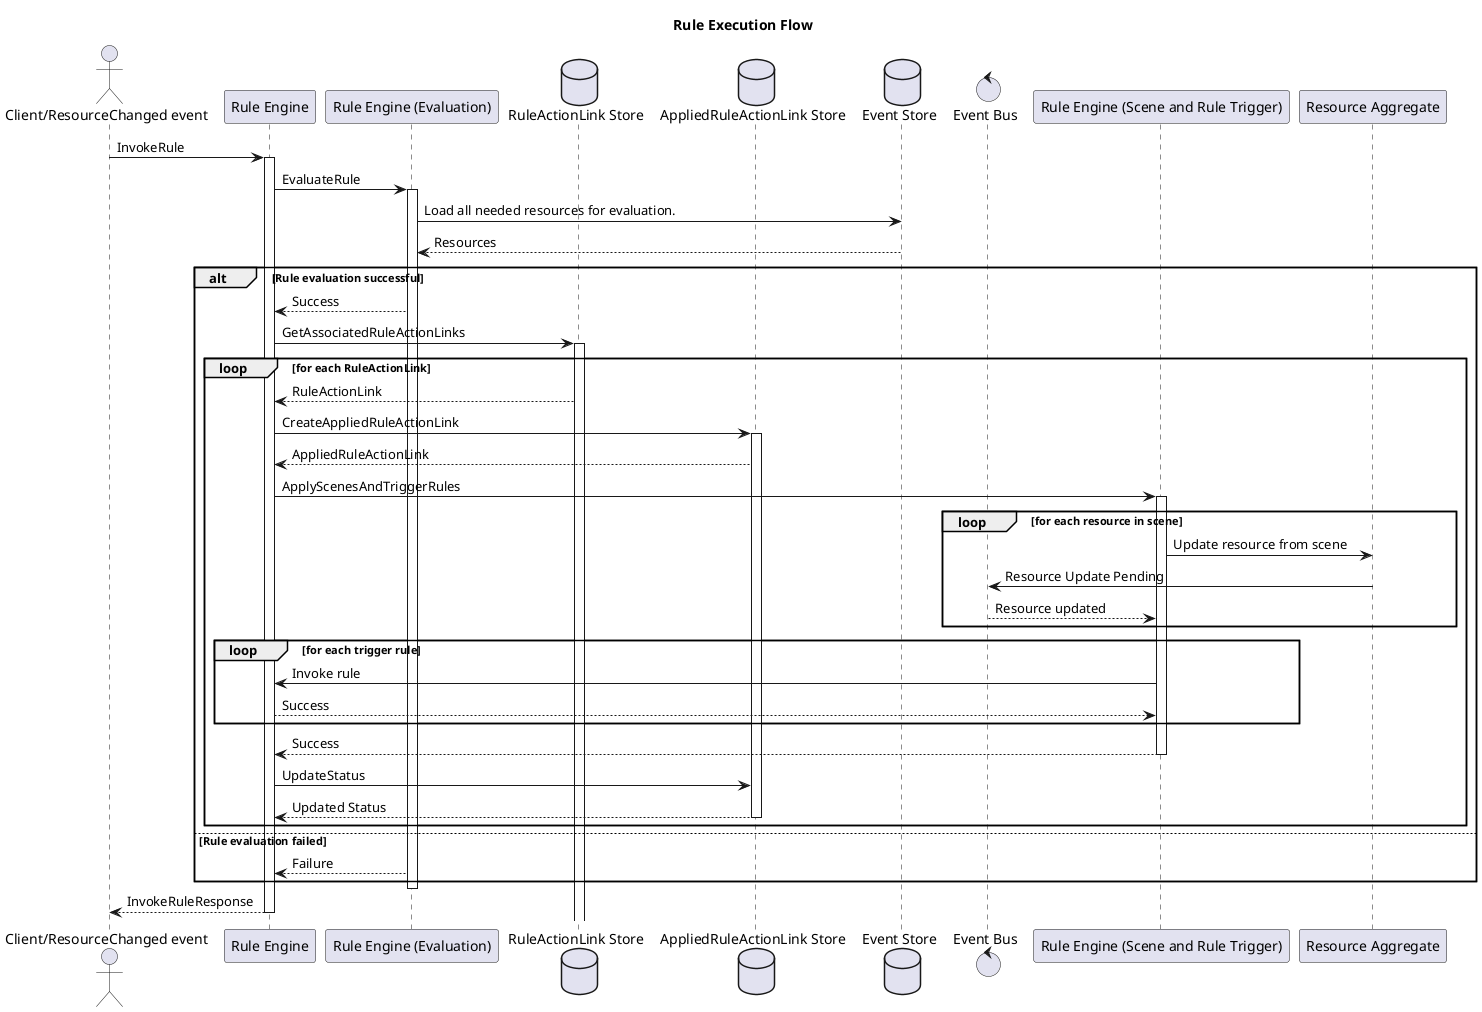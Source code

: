 @startuml

title "Rule Execution Flow"

actor "Client/ResourceChanged event" as Client
participant "Rule Engine" as RuleEngine
participant "Rule Engine (Evaluation)" as RuleEvaluationService
database "RuleActionLink Store" as RuleActionLinkStore
database "AppliedRuleActionLink Store" as AppliedRuleActionLinkStore
database "Event Store" as EventStore
control "Event Bus" as Bus

participant "Rule Engine (Scene and Rule Trigger)" as SceneRuleTrigger
participant "Resource Aggregate" as RA

Client -> RuleEngine: InvokeRule
activate RuleEngine

RuleEngine -> RuleEvaluationService: EvaluateRule
activate RuleEvaluationService
RuleEvaluationService -> EventStore: Load all needed resources for evaluation.
EventStore --> RuleEvaluationService: Resources

alt Rule evaluation successful
    RuleEvaluationService --> RuleEngine: Success
    RuleEngine -> RuleActionLinkStore: GetAssociatedRuleActionLinks
    activate RuleActionLinkStore

    loop for each RuleActionLink
        RuleActionLinkStore --> RuleEngine: RuleActionLink
        RuleEngine -> AppliedRuleActionLinkStore: CreateAppliedRuleActionLink
        activate AppliedRuleActionLinkStore
        AppliedRuleActionLinkStore --> RuleEngine: AppliedRuleActionLink
        RuleEngine -> SceneRuleTrigger: ApplyScenesAndTriggerRules
        activate SceneRuleTrigger
        loop for each resource in scene
          SceneRuleTrigger -> RA: Update resource from scene
          RA -> Bus: Resource Update Pending
          Bus --> SceneRuleTrigger: Resource updated
        end
        loop for each trigger rule
          SceneRuleTrigger -> RuleEngine: Invoke rule
          RuleEngine --> SceneRuleTrigger: Success
        end
        SceneRuleTrigger --> RuleEngine: Success
        deactivate SceneRuleTrigger
        RuleEngine -> AppliedRuleActionLinkStore: UpdateStatus
        AppliedRuleActionLinkStore --> RuleEngine: Updated Status
        deactivate AppliedRuleActionLinkStore
    end

else Rule evaluation failed
    RuleEvaluationService --> RuleEngine: Failure
end
deactivate RuleEvaluationService

RuleEngine --> Client: InvokeRuleResponse
deactivate RuleEngine
@enduml

@startuml

title "Create Configuration Workflow""
actor Client
participant "Rule Engine" as RuleEngine
database "Rules Store" as RulesStore
database "RuleActionLink Store" as RuleActionLinkStore
database "Scene Store" as SceneStore

Client -> RuleEngine: CreateSceneRequest
activate RuleEngine
RuleEngine -> SceneStore: Scene
SceneStore --> RuleEngine: id
RuleEngine --> Client: CreateSceneResponse
deactivate RuleEngine

Client -> RuleEngine: CreateRuleRequest
activate RuleEngine
RuleEngine -> RulesStore: Rule
RulesStore --> RuleEngine: id
RuleEngine --> Client: CreateRuleResponse
deactivate RuleEngine

Client -> RuleEngine: CreateRuleActionLinkRequest
activate RuleEngine
RuleEngine -> RuleActionLinkStore: RuleActionLink
RuleActionLinkStore --> RuleEngine: id
RuleEngine --> Client: CreateRuleActionLinkResponse
deactivate RuleEngine

@enduml
